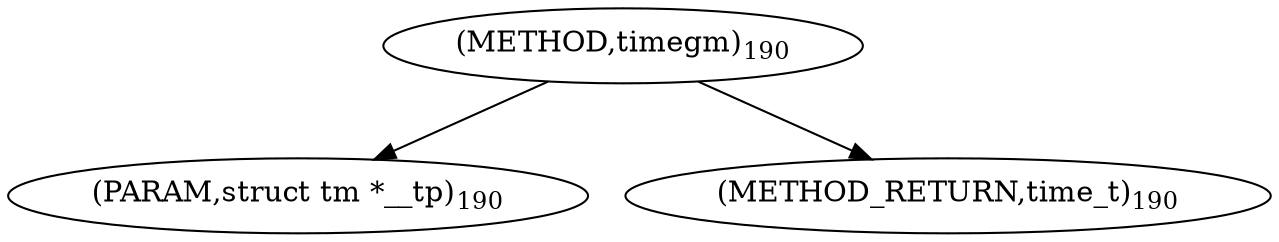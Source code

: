 digraph "timegm" {  
"7952" [label = <(METHOD,timegm)<SUB>190</SUB>> ]
"7953" [label = <(PARAM,struct tm *__tp)<SUB>190</SUB>> ]
"7954" [label = <(METHOD_RETURN,time_t)<SUB>190</SUB>> ]
  "7952" -> "7953" 
  "7952" -> "7954" 
}
